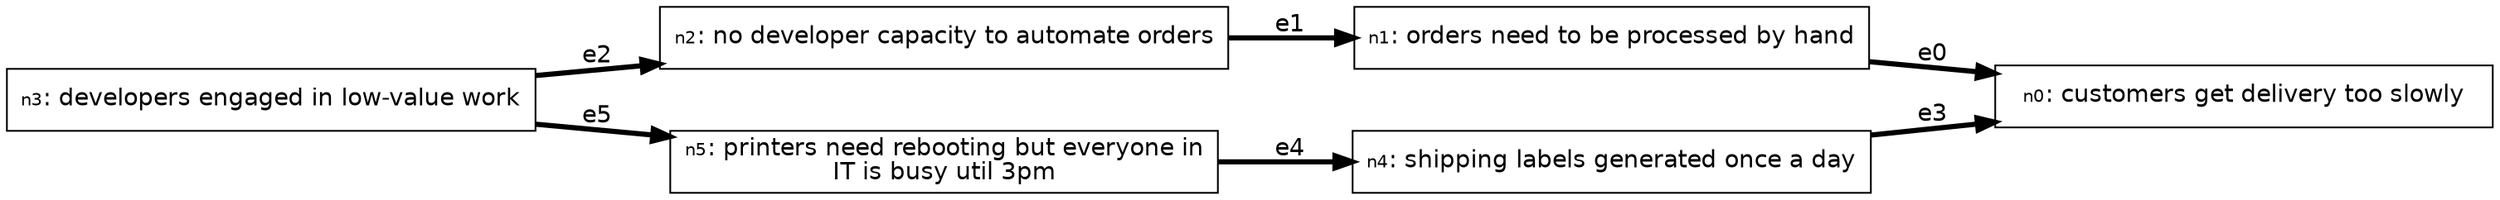 digraph {

    graph [fontname = "helvetica" rankdir="LR" ranksep=0.75 nodesep=0.5];
    node [fontname = "helvetica" shape = "box" width=4 style=filled];
    edge [fontname = "helvetica" penwidth=3 color="#000000"];

    n0 [label=< <TABLE BORDER="0" CELLPADDING="0" CELLSPACING="0">
    <TR>
        <TD COLSPAN="1"><FONT POINT-SIZE="10">n0</FONT>: customers get delivery too slowly</TD>
    </TR>
    
   </TABLE>
> fillcolor="#FFFFFF"]
    n1 [label=< <TABLE BORDER="0" CELLPADDING="0" CELLSPACING="0">
    <TR>
        <TD COLSPAN="1"><FONT POINT-SIZE="10">n1</FONT>: orders need to be processed by hand</TD>
    </TR>
    
   </TABLE>
> fillcolor="#FFFFFF"]
    n2 [label=< <TABLE BORDER="0" CELLPADDING="0" CELLSPACING="0">
    <TR>
        <TD COLSPAN="1"><FONT POINT-SIZE="10">n2</FONT>: no developer capacity to automate orders</TD>
    </TR>
    
   </TABLE>
> fillcolor="#FFFFFF"]
    n3 [label=< <TABLE BORDER="0" CELLPADDING="0" CELLSPACING="0">
    <TR>
        <TD COLSPAN="1"><FONT POINT-SIZE="10">n3</FONT>: developers engaged in low-value work</TD>
    </TR>
    
   </TABLE>
> fillcolor="#FFFFFF"]
    n4 [label=< <TABLE BORDER="0" CELLPADDING="0" CELLSPACING="0">
    <TR>
        <TD COLSPAN="1"><FONT POINT-SIZE="10">n4</FONT>: shipping labels generated once a day</TD>
    </TR>
    
   </TABLE>
> fillcolor="#FFFFFF"]
    n5 [label=< <TABLE BORDER="0" CELLPADDING="0" CELLSPACING="0">
    <TR>
        <TD COLSPAN="1"><FONT POINT-SIZE="10">n5</FONT>: printers need rebooting but everyone in<br/>IT is busy util 3pm</TD>
    </TR>
    
   </TABLE>
> fillcolor="#FFFFFF"]

    "n1" -> "n0" [label="e0"];
    "n2" -> "n1" [label="e1"];
    "n3" -> "n2" [label="e2"];
    "n4" -> "n0" [label="e3"];
    "n5" -> "n4" [label="e4"];
    "n3" -> "n5" [label="e5"];

}